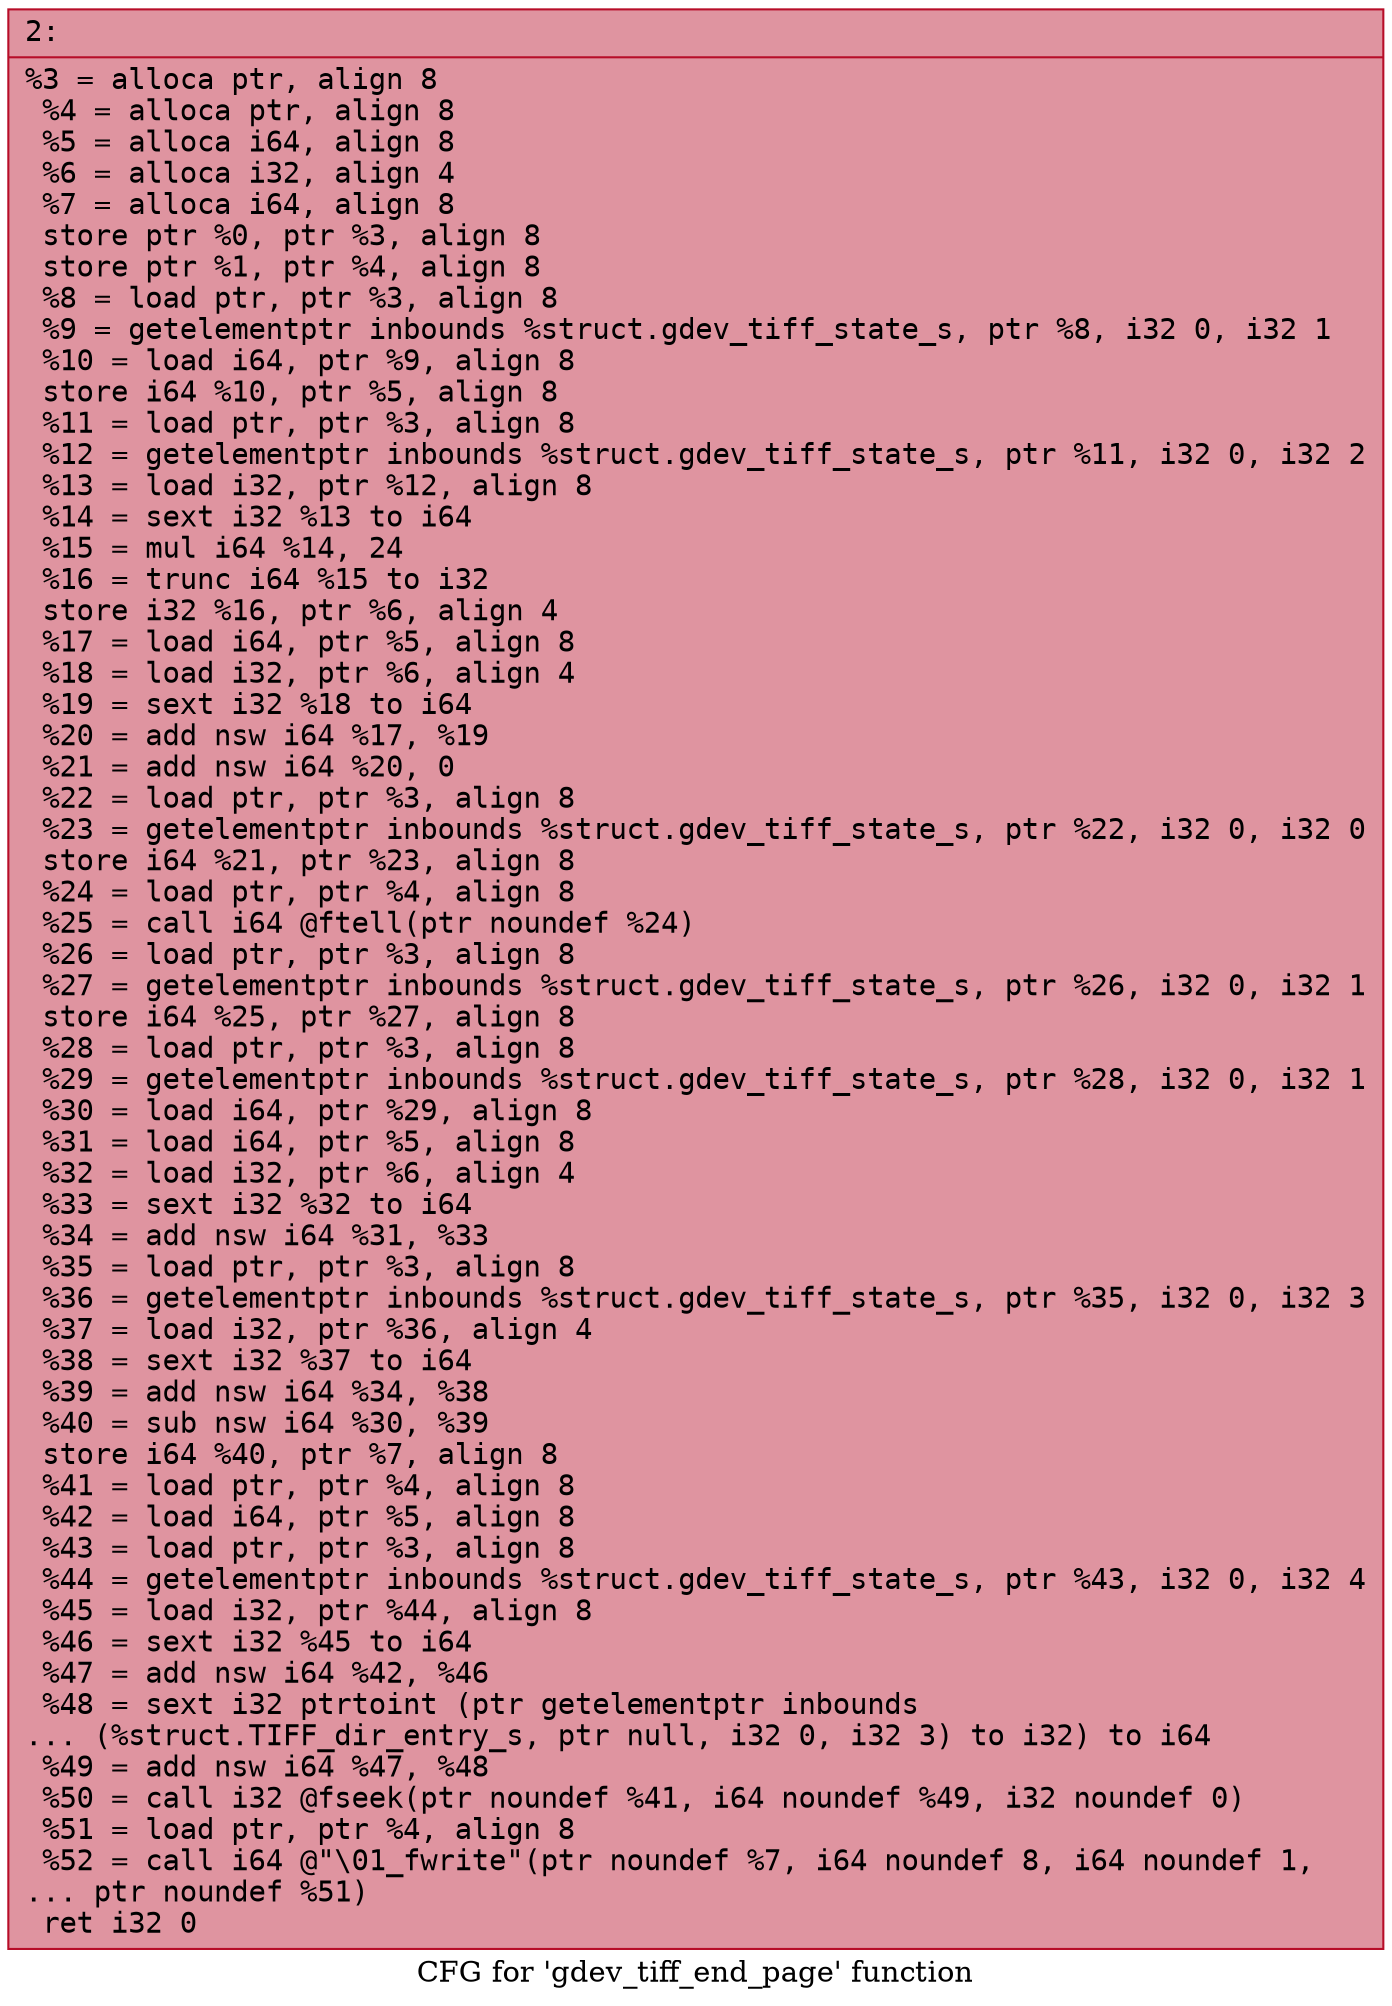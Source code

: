 digraph "CFG for 'gdev_tiff_end_page' function" {
	label="CFG for 'gdev_tiff_end_page' function";

	Node0x600002cd4d70 [shape=record,color="#b70d28ff", style=filled, fillcolor="#b70d2870" fontname="Courier",label="{2:\l|  %3 = alloca ptr, align 8\l  %4 = alloca ptr, align 8\l  %5 = alloca i64, align 8\l  %6 = alloca i32, align 4\l  %7 = alloca i64, align 8\l  store ptr %0, ptr %3, align 8\l  store ptr %1, ptr %4, align 8\l  %8 = load ptr, ptr %3, align 8\l  %9 = getelementptr inbounds %struct.gdev_tiff_state_s, ptr %8, i32 0, i32 1\l  %10 = load i64, ptr %9, align 8\l  store i64 %10, ptr %5, align 8\l  %11 = load ptr, ptr %3, align 8\l  %12 = getelementptr inbounds %struct.gdev_tiff_state_s, ptr %11, i32 0, i32 2\l  %13 = load i32, ptr %12, align 8\l  %14 = sext i32 %13 to i64\l  %15 = mul i64 %14, 24\l  %16 = trunc i64 %15 to i32\l  store i32 %16, ptr %6, align 4\l  %17 = load i64, ptr %5, align 8\l  %18 = load i32, ptr %6, align 4\l  %19 = sext i32 %18 to i64\l  %20 = add nsw i64 %17, %19\l  %21 = add nsw i64 %20, 0\l  %22 = load ptr, ptr %3, align 8\l  %23 = getelementptr inbounds %struct.gdev_tiff_state_s, ptr %22, i32 0, i32 0\l  store i64 %21, ptr %23, align 8\l  %24 = load ptr, ptr %4, align 8\l  %25 = call i64 @ftell(ptr noundef %24)\l  %26 = load ptr, ptr %3, align 8\l  %27 = getelementptr inbounds %struct.gdev_tiff_state_s, ptr %26, i32 0, i32 1\l  store i64 %25, ptr %27, align 8\l  %28 = load ptr, ptr %3, align 8\l  %29 = getelementptr inbounds %struct.gdev_tiff_state_s, ptr %28, i32 0, i32 1\l  %30 = load i64, ptr %29, align 8\l  %31 = load i64, ptr %5, align 8\l  %32 = load i32, ptr %6, align 4\l  %33 = sext i32 %32 to i64\l  %34 = add nsw i64 %31, %33\l  %35 = load ptr, ptr %3, align 8\l  %36 = getelementptr inbounds %struct.gdev_tiff_state_s, ptr %35, i32 0, i32 3\l  %37 = load i32, ptr %36, align 4\l  %38 = sext i32 %37 to i64\l  %39 = add nsw i64 %34, %38\l  %40 = sub nsw i64 %30, %39\l  store i64 %40, ptr %7, align 8\l  %41 = load ptr, ptr %4, align 8\l  %42 = load i64, ptr %5, align 8\l  %43 = load ptr, ptr %3, align 8\l  %44 = getelementptr inbounds %struct.gdev_tiff_state_s, ptr %43, i32 0, i32 4\l  %45 = load i32, ptr %44, align 8\l  %46 = sext i32 %45 to i64\l  %47 = add nsw i64 %42, %46\l  %48 = sext i32 ptrtoint (ptr getelementptr inbounds\l... (%struct.TIFF_dir_entry_s, ptr null, i32 0, i32 3) to i32) to i64\l  %49 = add nsw i64 %47, %48\l  %50 = call i32 @fseek(ptr noundef %41, i64 noundef %49, i32 noundef 0)\l  %51 = load ptr, ptr %4, align 8\l  %52 = call i64 @\"\\01_fwrite\"(ptr noundef %7, i64 noundef 8, i64 noundef 1,\l... ptr noundef %51)\l  ret i32 0\l}"];
}
